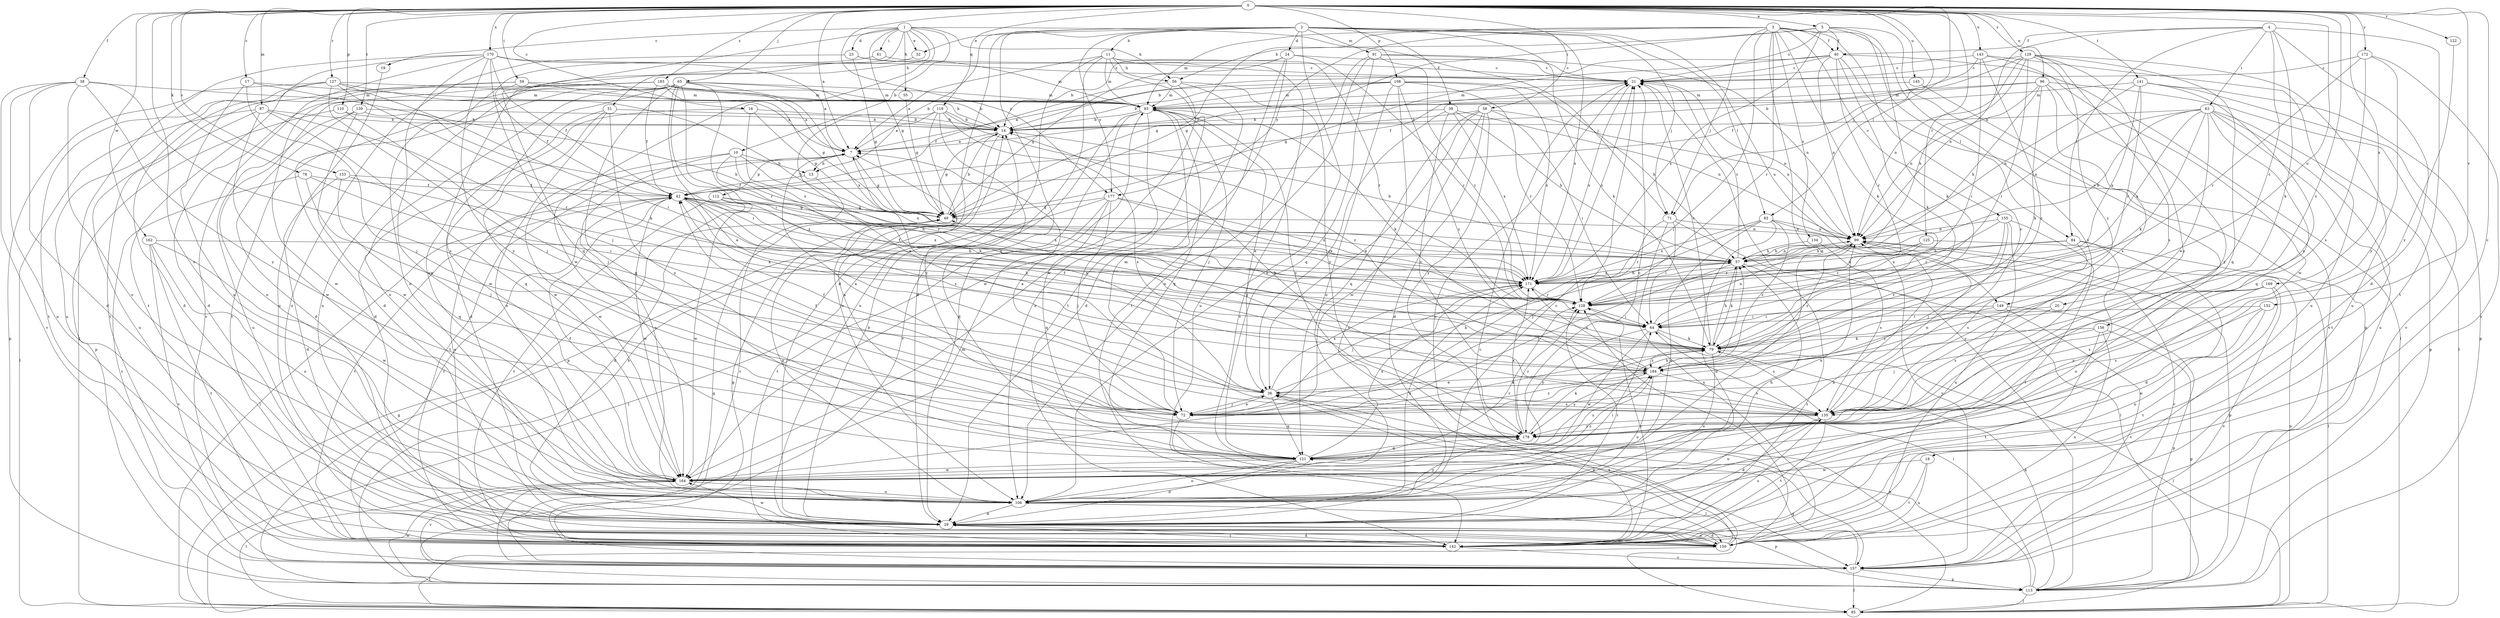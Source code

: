strict digraph  {
0;
1;
2;
3;
4;
5;
7;
10;
11;
13;
14;
16;
17;
18;
19;
20;
21;
23;
24;
29;
32;
36;
38;
39;
40;
42;
49;
51;
55;
56;
57;
58;
59;
61;
63;
64;
65;
71;
72;
78;
79;
83;
84;
85;
87;
91;
93;
96;
99;
106;
108;
110;
112;
113;
119;
121;
122;
125;
127;
128;
129;
133;
134;
135;
139;
141;
142;
143;
145;
149;
150;
152;
155;
156;
157;
162;
164;
169;
170;
171;
172;
177;
178;
183;
184;
0 -> 5  [label=a];
0 -> 7  [label=a];
0 -> 16  [label=c];
0 -> 17  [label=c];
0 -> 18  [label=c];
0 -> 38  [label=f];
0 -> 58  [label=i];
0 -> 59  [label=i];
0 -> 65  [label=j];
0 -> 71  [label=j];
0 -> 78  [label=k];
0 -> 83  [label=l];
0 -> 87  [label=m];
0 -> 96  [label=n];
0 -> 106  [label=o];
0 -> 108  [label=p];
0 -> 110  [label=p];
0 -> 119  [label=q];
0 -> 122  [label=r];
0 -> 125  [label=r];
0 -> 127  [label=r];
0 -> 129  [label=s];
0 -> 133  [label=s];
0 -> 139  [label=t];
0 -> 141  [label=t];
0 -> 143  [label=u];
0 -> 145  [label=u];
0 -> 149  [label=u];
0 -> 152  [label=v];
0 -> 162  [label=w];
0 -> 169  [label=x];
0 -> 170  [label=x];
0 -> 172  [label=y];
0 -> 177  [label=y];
0 -> 183  [label=z];
0 -> 184  [label=z];
1 -> 10  [label=b];
1 -> 19  [label=c];
1 -> 23  [label=d];
1 -> 32  [label=e];
1 -> 49  [label=g];
1 -> 51  [label=h];
1 -> 55  [label=h];
1 -> 56  [label=h];
1 -> 61  [label=i];
1 -> 71  [label=j];
1 -> 106  [label=o];
1 -> 121  [label=q];
1 -> 164  [label=w];
2 -> 11  [label=b];
2 -> 13  [label=b];
2 -> 24  [label=d];
2 -> 29  [label=d];
2 -> 32  [label=e];
2 -> 39  [label=f];
2 -> 71  [label=j];
2 -> 79  [label=k];
2 -> 83  [label=l];
2 -> 91  [label=m];
2 -> 106  [label=o];
2 -> 121  [label=q];
2 -> 149  [label=u];
2 -> 171  [label=x];
2 -> 177  [label=y];
3 -> 40  [label=f];
3 -> 49  [label=g];
3 -> 71  [label=j];
3 -> 72  [label=j];
3 -> 79  [label=k];
3 -> 84  [label=l];
3 -> 93  [label=m];
3 -> 121  [label=q];
3 -> 128  [label=r];
3 -> 134  [label=s];
3 -> 135  [label=s];
3 -> 155  [label=v];
3 -> 177  [label=y];
4 -> 20  [label=c];
4 -> 29  [label=d];
4 -> 40  [label=f];
4 -> 63  [label=i];
4 -> 79  [label=k];
4 -> 84  [label=l];
4 -> 99  [label=n];
4 -> 142  [label=t];
5 -> 21  [label=c];
5 -> 40  [label=f];
5 -> 49  [label=g];
5 -> 56  [label=h];
5 -> 79  [label=k];
5 -> 156  [label=v];
5 -> 171  [label=x];
5 -> 178  [label=y];
7 -> 13  [label=b];
7 -> 21  [label=c];
7 -> 49  [label=g];
7 -> 112  [label=p];
7 -> 142  [label=t];
10 -> 13  [label=b];
10 -> 79  [label=k];
10 -> 106  [label=o];
10 -> 128  [label=r];
10 -> 164  [label=w];
10 -> 171  [label=x];
11 -> 7  [label=a];
11 -> 29  [label=d];
11 -> 56  [label=h];
11 -> 93  [label=m];
11 -> 128  [label=r];
11 -> 142  [label=t];
11 -> 150  [label=u];
11 -> 157  [label=v];
13 -> 42  [label=f];
13 -> 157  [label=v];
14 -> 7  [label=a];
14 -> 49  [label=g];
14 -> 113  [label=p];
16 -> 14  [label=b];
16 -> 29  [label=d];
16 -> 49  [label=g];
16 -> 171  [label=x];
17 -> 57  [label=h];
17 -> 72  [label=j];
17 -> 93  [label=m];
17 -> 106  [label=o];
18 -> 142  [label=t];
18 -> 150  [label=u];
18 -> 164  [label=w];
19 -> 150  [label=u];
20 -> 64  [label=i];
20 -> 135  [label=s];
21 -> 93  [label=m];
21 -> 99  [label=n];
21 -> 171  [label=x];
23 -> 21  [label=c];
23 -> 49  [label=g];
23 -> 93  [label=m];
23 -> 150  [label=u];
24 -> 14  [label=b];
24 -> 21  [label=c];
24 -> 49  [label=g];
24 -> 128  [label=r];
24 -> 142  [label=t];
24 -> 164  [label=w];
29 -> 14  [label=b];
29 -> 21  [label=c];
29 -> 99  [label=n];
29 -> 128  [label=r];
29 -> 142  [label=t];
29 -> 150  [label=u];
29 -> 164  [label=w];
32 -> 150  [label=u];
36 -> 7  [label=a];
36 -> 42  [label=f];
36 -> 57  [label=h];
36 -> 72  [label=j];
36 -> 121  [label=q];
36 -> 135  [label=s];
36 -> 171  [label=x];
38 -> 29  [label=d];
38 -> 93  [label=m];
38 -> 106  [label=o];
38 -> 135  [label=s];
38 -> 150  [label=u];
38 -> 157  [label=v];
38 -> 178  [label=y];
39 -> 14  [label=b];
39 -> 36  [label=e];
39 -> 57  [label=h];
39 -> 99  [label=n];
39 -> 135  [label=s];
39 -> 171  [label=x];
40 -> 14  [label=b];
40 -> 21  [label=c];
40 -> 49  [label=g];
40 -> 79  [label=k];
40 -> 85  [label=l];
40 -> 99  [label=n];
40 -> 113  [label=p];
40 -> 128  [label=r];
42 -> 49  [label=g];
42 -> 57  [label=h];
42 -> 79  [label=k];
42 -> 85  [label=l];
42 -> 142  [label=t];
42 -> 164  [label=w];
42 -> 171  [label=x];
42 -> 184  [label=z];
49 -> 14  [label=b];
49 -> 99  [label=n];
51 -> 14  [label=b];
51 -> 29  [label=d];
51 -> 106  [label=o];
51 -> 164  [label=w];
51 -> 178  [label=y];
55 -> 49  [label=g];
56 -> 29  [label=d];
56 -> 42  [label=f];
56 -> 93  [label=m];
56 -> 164  [label=w];
56 -> 178  [label=y];
57 -> 14  [label=b];
57 -> 21  [label=c];
57 -> 72  [label=j];
57 -> 79  [label=k];
57 -> 99  [label=n];
57 -> 142  [label=t];
57 -> 171  [label=x];
58 -> 14  [label=b];
58 -> 29  [label=d];
58 -> 36  [label=e];
58 -> 64  [label=i];
58 -> 99  [label=n];
58 -> 121  [label=q];
58 -> 164  [label=w];
58 -> 178  [label=y];
59 -> 7  [label=a];
59 -> 29  [label=d];
59 -> 42  [label=f];
59 -> 93  [label=m];
59 -> 164  [label=w];
61 -> 21  [label=c];
61 -> 106  [label=o];
63 -> 14  [label=b];
63 -> 36  [label=e];
63 -> 57  [label=h];
63 -> 79  [label=k];
63 -> 99  [label=n];
63 -> 113  [label=p];
63 -> 121  [label=q];
63 -> 142  [label=t];
63 -> 150  [label=u];
63 -> 171  [label=x];
64 -> 79  [label=k];
64 -> 99  [label=n];
64 -> 135  [label=s];
64 -> 164  [label=w];
64 -> 178  [label=y];
65 -> 14  [label=b];
65 -> 29  [label=d];
65 -> 36  [label=e];
65 -> 64  [label=i];
65 -> 93  [label=m];
65 -> 106  [label=o];
65 -> 121  [label=q];
65 -> 128  [label=r];
65 -> 142  [label=t];
65 -> 164  [label=w];
65 -> 171  [label=x];
65 -> 184  [label=z];
71 -> 64  [label=i];
71 -> 85  [label=l];
71 -> 99  [label=n];
71 -> 128  [label=r];
71 -> 150  [label=u];
72 -> 7  [label=a];
72 -> 36  [label=e];
72 -> 42  [label=f];
72 -> 79  [label=k];
72 -> 85  [label=l];
72 -> 93  [label=m];
72 -> 184  [label=z];
78 -> 42  [label=f];
78 -> 64  [label=i];
78 -> 72  [label=j];
78 -> 157  [label=v];
79 -> 21  [label=c];
79 -> 42  [label=f];
79 -> 57  [label=h];
79 -> 85  [label=l];
79 -> 106  [label=o];
79 -> 184  [label=z];
83 -> 29  [label=d];
83 -> 72  [label=j];
83 -> 99  [label=n];
83 -> 106  [label=o];
83 -> 157  [label=v];
83 -> 171  [label=x];
83 -> 184  [label=z];
84 -> 29  [label=d];
84 -> 57  [label=h];
84 -> 106  [label=o];
84 -> 135  [label=s];
84 -> 171  [label=x];
85 -> 21  [label=c];
85 -> 49  [label=g];
85 -> 99  [label=n];
87 -> 14  [label=b];
87 -> 85  [label=l];
87 -> 121  [label=q];
87 -> 128  [label=r];
87 -> 150  [label=u];
87 -> 164  [label=w];
91 -> 21  [label=c];
91 -> 99  [label=n];
91 -> 106  [label=o];
91 -> 121  [label=q];
91 -> 128  [label=r];
91 -> 150  [label=u];
93 -> 14  [label=b];
93 -> 29  [label=d];
93 -> 36  [label=e];
93 -> 72  [label=j];
93 -> 79  [label=k];
93 -> 106  [label=o];
93 -> 121  [label=q];
93 -> 157  [label=v];
93 -> 178  [label=y];
96 -> 14  [label=b];
96 -> 57  [label=h];
96 -> 79  [label=k];
96 -> 85  [label=l];
96 -> 93  [label=m];
96 -> 99  [label=n];
96 -> 135  [label=s];
96 -> 178  [label=y];
99 -> 57  [label=h];
99 -> 113  [label=p];
99 -> 128  [label=r];
99 -> 157  [label=v];
99 -> 184  [label=z];
106 -> 29  [label=d];
106 -> 49  [label=g];
106 -> 57  [label=h];
106 -> 64  [label=i];
106 -> 113  [label=p];
106 -> 171  [label=x];
106 -> 178  [label=y];
108 -> 7  [label=a];
108 -> 14  [label=b];
108 -> 57  [label=h];
108 -> 93  [label=m];
108 -> 106  [label=o];
108 -> 128  [label=r];
108 -> 157  [label=v];
108 -> 171  [label=x];
108 -> 184  [label=z];
110 -> 14  [label=b];
110 -> 72  [label=j];
110 -> 113  [label=p];
112 -> 29  [label=d];
112 -> 49  [label=g];
112 -> 142  [label=t];
112 -> 164  [label=w];
112 -> 171  [label=x];
113 -> 14  [label=b];
113 -> 21  [label=c];
113 -> 36  [label=e];
113 -> 64  [label=i];
113 -> 79  [label=k];
113 -> 85  [label=l];
113 -> 93  [label=m];
113 -> 164  [label=w];
119 -> 7  [label=a];
119 -> 14  [label=b];
119 -> 36  [label=e];
119 -> 106  [label=o];
119 -> 135  [label=s];
119 -> 178  [label=y];
119 -> 184  [label=z];
121 -> 21  [label=c];
121 -> 29  [label=d];
121 -> 57  [label=h];
121 -> 106  [label=o];
121 -> 164  [label=w];
121 -> 171  [label=x];
121 -> 184  [label=z];
122 -> 178  [label=y];
125 -> 57  [label=h];
125 -> 85  [label=l];
125 -> 128  [label=r];
125 -> 171  [label=x];
127 -> 57  [label=h];
127 -> 64  [label=i];
127 -> 72  [label=j];
127 -> 79  [label=k];
127 -> 93  [label=m];
127 -> 113  [label=p];
127 -> 142  [label=t];
127 -> 150  [label=u];
128 -> 64  [label=i];
129 -> 21  [label=c];
129 -> 42  [label=f];
129 -> 57  [label=h];
129 -> 64  [label=i];
129 -> 99  [label=n];
129 -> 121  [label=q];
129 -> 135  [label=s];
129 -> 150  [label=u];
129 -> 178  [label=y];
129 -> 184  [label=z];
133 -> 29  [label=d];
133 -> 42  [label=f];
133 -> 79  [label=k];
133 -> 121  [label=q];
134 -> 57  [label=h];
134 -> 135  [label=s];
135 -> 7  [label=a];
135 -> 14  [label=b];
135 -> 29  [label=d];
135 -> 99  [label=n];
135 -> 106  [label=o];
135 -> 142  [label=t];
135 -> 178  [label=y];
139 -> 14  [label=b];
139 -> 29  [label=d];
139 -> 64  [label=i];
139 -> 150  [label=u];
139 -> 164  [label=w];
141 -> 93  [label=m];
141 -> 99  [label=n];
141 -> 113  [label=p];
141 -> 128  [label=r];
141 -> 135  [label=s];
141 -> 157  [label=v];
141 -> 171  [label=x];
142 -> 29  [label=d];
142 -> 36  [label=e];
142 -> 42  [label=f];
142 -> 49  [label=g];
142 -> 128  [label=r];
142 -> 135  [label=s];
142 -> 157  [label=v];
143 -> 21  [label=c];
143 -> 42  [label=f];
143 -> 64  [label=i];
143 -> 150  [label=u];
143 -> 164  [label=w];
143 -> 184  [label=z];
145 -> 93  [label=m];
145 -> 157  [label=v];
149 -> 64  [label=i];
149 -> 113  [label=p];
149 -> 157  [label=v];
149 -> 184  [label=z];
150 -> 7  [label=a];
150 -> 21  [label=c];
150 -> 29  [label=d];
150 -> 36  [label=e];
150 -> 85  [label=l];
150 -> 128  [label=r];
152 -> 64  [label=i];
152 -> 106  [label=o];
152 -> 135  [label=s];
152 -> 164  [label=w];
155 -> 72  [label=j];
155 -> 99  [label=n];
155 -> 128  [label=r];
155 -> 142  [label=t];
155 -> 150  [label=u];
155 -> 184  [label=z];
156 -> 72  [label=j];
156 -> 79  [label=k];
156 -> 113  [label=p];
156 -> 142  [label=t];
156 -> 150  [label=u];
157 -> 49  [label=g];
157 -> 85  [label=l];
157 -> 113  [label=p];
157 -> 121  [label=q];
162 -> 57  [label=h];
162 -> 106  [label=o];
162 -> 142  [label=t];
162 -> 157  [label=v];
162 -> 164  [label=w];
164 -> 42  [label=f];
164 -> 85  [label=l];
164 -> 99  [label=n];
164 -> 106  [label=o];
164 -> 128  [label=r];
164 -> 157  [label=v];
164 -> 184  [label=z];
169 -> 128  [label=r];
169 -> 135  [label=s];
169 -> 142  [label=t];
169 -> 157  [label=v];
169 -> 178  [label=y];
170 -> 7  [label=a];
170 -> 21  [label=c];
170 -> 42  [label=f];
170 -> 72  [label=j];
170 -> 85  [label=l];
170 -> 142  [label=t];
170 -> 157  [label=v];
170 -> 164  [label=w];
170 -> 178  [label=y];
171 -> 21  [label=c];
171 -> 42  [label=f];
171 -> 57  [label=h];
171 -> 72  [label=j];
171 -> 128  [label=r];
172 -> 21  [label=c];
172 -> 128  [label=r];
172 -> 135  [label=s];
172 -> 157  [label=v];
172 -> 178  [label=y];
177 -> 49  [label=g];
177 -> 72  [label=j];
177 -> 85  [label=l];
177 -> 121  [label=q];
177 -> 128  [label=r];
177 -> 142  [label=t];
177 -> 171  [label=x];
178 -> 7  [label=a];
178 -> 79  [label=k];
178 -> 121  [label=q];
178 -> 128  [label=r];
178 -> 171  [label=x];
183 -> 7  [label=a];
183 -> 14  [label=b];
183 -> 29  [label=d];
183 -> 42  [label=f];
183 -> 49  [label=g];
183 -> 93  [label=m];
183 -> 106  [label=o];
183 -> 142  [label=t];
184 -> 36  [label=e];
184 -> 49  [label=g];
184 -> 106  [label=o];
184 -> 135  [label=s];
184 -> 171  [label=x];
184 -> 178  [label=y];
}
